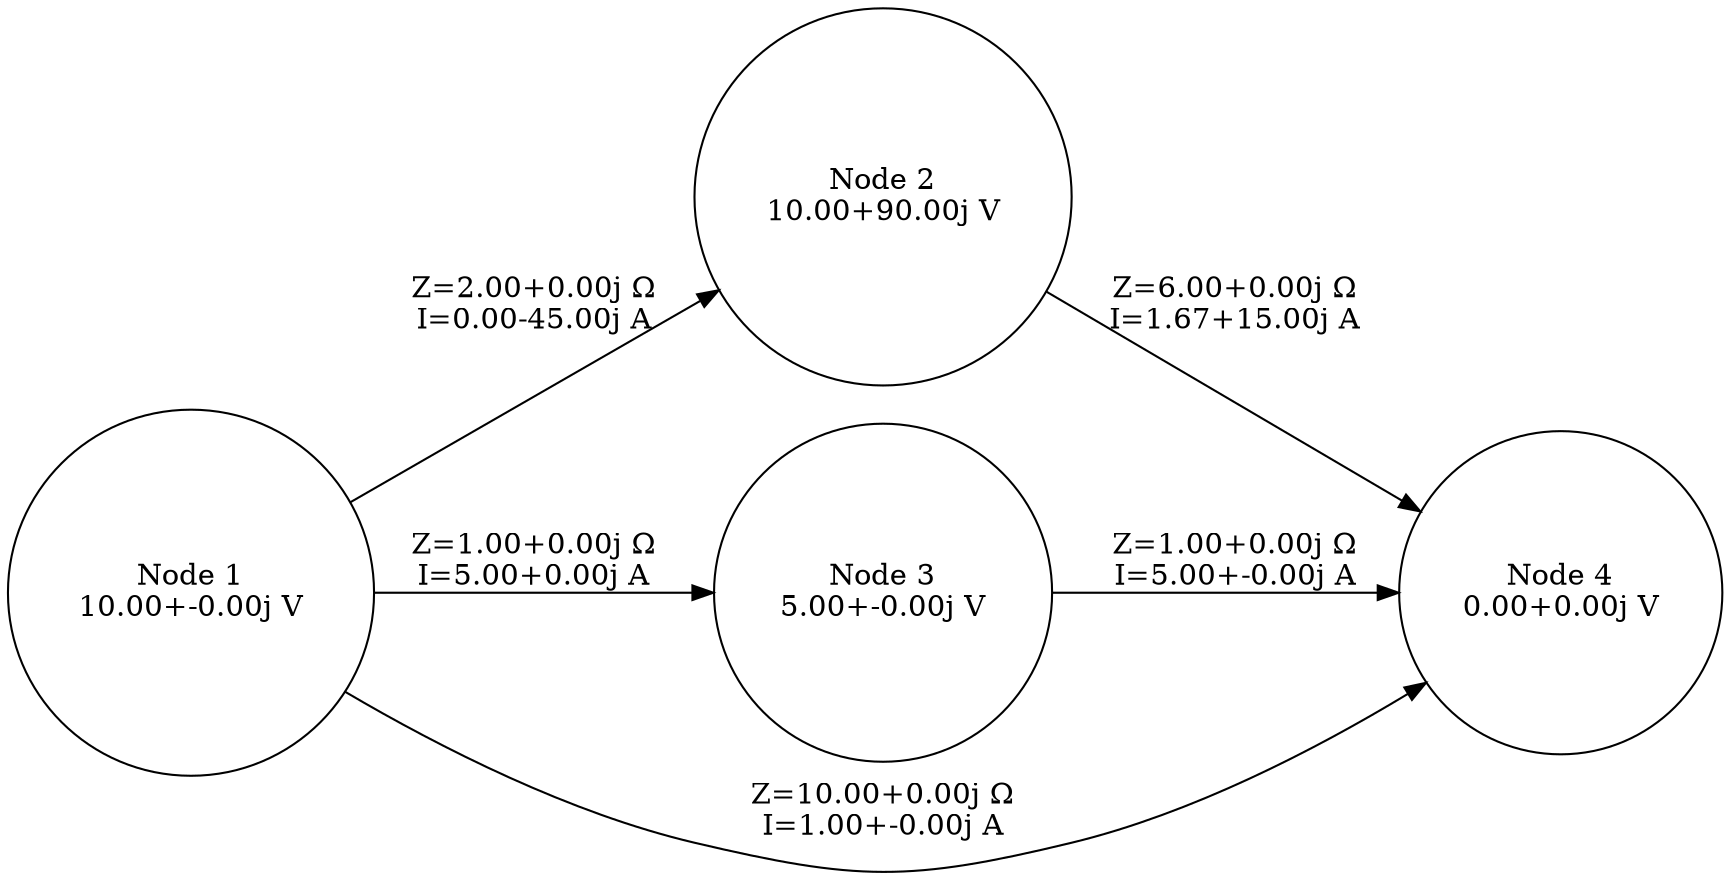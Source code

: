 digraph CircuitGraph {
    rankdir=LR;
    node [shape=circle];
    1 [label="Node 1\n10.00+-0.00j V"];
    2 [label="Node 2\n10.00+90.00j V"];
    3 [label="Node 3\n5.00+-0.00j V"];
    4 [label="Node 4\n0.00+0.00j V"];
    1 -> 2 [label="Z=2.00+0.00j Ω\nI=0.00-45.00j A"];
    1 -> 3 [label="Z=1.00+0.00j Ω\nI=5.00+0.00j A"];
    1 -> 4 [label="Z=10.00+0.00j Ω\nI=1.00+-0.00j A"];
    2 -> 4 [label="Z=6.00+0.00j Ω\nI=1.67+15.00j A"];
    3 -> 4 [label="Z=1.00+0.00j Ω\nI=5.00+-0.00j A"];
}
